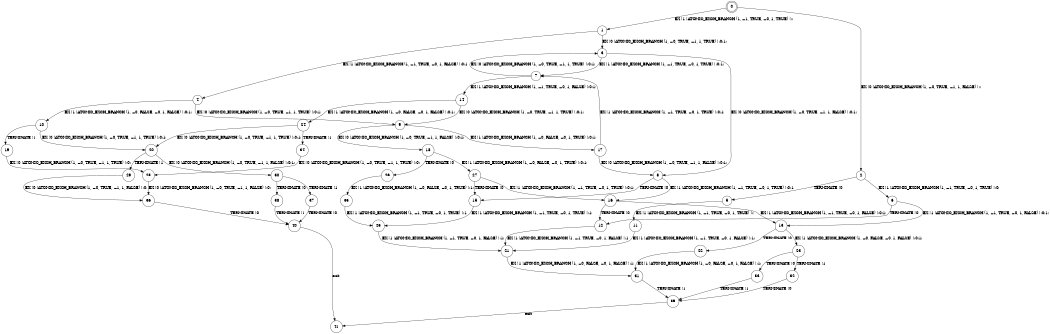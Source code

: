 digraph BCG {
size = "7, 10.5";
center = TRUE;
node [shape = circle];
0 [peripheries = 2];
0 -> 1 [label = "EX !1 !ATOMIC_EXCH_BRANCH (1, +1, TRUE, +0, 1, TRUE) !::"];
0 -> 2 [label = "EX !0 !ATOMIC_EXCH_BRANCH (1, +0, TRUE, +1, 1, FALSE) !::"];
1 -> 3 [label = "EX !0 !ATOMIC_EXCH_BRANCH (1, +0, TRUE, +1, 1, TRUE) !:0:1:"];
1 -> 4 [label = "EX !1 !ATOMIC_EXCH_BRANCH (1, +1, TRUE, +0, 1, FALSE) !:0:1:"];
2 -> 5 [label = "TERMINATE !0"];
2 -> 6 [label = "EX !1 !ATOMIC_EXCH_BRANCH (1, +1, TRUE, +0, 1, TRUE) !:0:"];
3 -> 7 [label = "EX !1 !ATOMIC_EXCH_BRANCH (1, +1, TRUE, +0, 1, TRUE) !:0:1:"];
3 -> 8 [label = "EX !0 !ATOMIC_EXCH_BRANCH (1, +0, TRUE, +1, 1, FALSE) !:0:1:"];
4 -> 9 [label = "EX !0 !ATOMIC_EXCH_BRANCH (1, +0, TRUE, +1, 1, TRUE) !:0:1:"];
4 -> 10 [label = "EX !1 !ATOMIC_EXCH_BRANCH (1, +0, FALSE, +0, 1, FALSE) !:0:1:"];
5 -> 11 [label = "EX !1 !ATOMIC_EXCH_BRANCH (1, +1, TRUE, +0, 1, TRUE) !::"];
6 -> 12 [label = "TERMINATE !0"];
6 -> 13 [label = "EX !1 !ATOMIC_EXCH_BRANCH (1, +1, TRUE, +0, 1, FALSE) !:0:1:"];
7 -> 14 [label = "EX !1 !ATOMIC_EXCH_BRANCH (1, +1, TRUE, +0, 1, FALSE) !:0:1:"];
7 -> 3 [label = "EX !0 !ATOMIC_EXCH_BRANCH (1, +0, TRUE, +1, 1, TRUE) !:0:1:"];
8 -> 15 [label = "TERMINATE !0"];
8 -> 16 [label = "EX !1 !ATOMIC_EXCH_BRANCH (1, +1, TRUE, +0, 1, TRUE) !:0:1:"];
9 -> 17 [label = "EX !1 !ATOMIC_EXCH_BRANCH (1, +0, FALSE, +0, 1, TRUE) !:0:1:"];
9 -> 18 [label = "EX !0 !ATOMIC_EXCH_BRANCH (1, +0, TRUE, +1, 1, FALSE) !:0:1:"];
10 -> 19 [label = "TERMINATE !1"];
10 -> 20 [label = "EX !0 !ATOMIC_EXCH_BRANCH (1, +0, TRUE, +1, 1, TRUE) !:0:1:"];
11 -> 21 [label = "EX !1 !ATOMIC_EXCH_BRANCH (1, +1, TRUE, +0, 1, FALSE) !:1:"];
12 -> 21 [label = "EX !1 !ATOMIC_EXCH_BRANCH (1, +1, TRUE, +0, 1, FALSE) !:1:"];
13 -> 22 [label = "TERMINATE !0"];
13 -> 23 [label = "EX !1 !ATOMIC_EXCH_BRANCH (1, +0, FALSE, +0, 1, FALSE) !:0:1:"];
14 -> 24 [label = "EX !1 !ATOMIC_EXCH_BRANCH (1, +0, FALSE, +0, 1, FALSE) !:0:1:"];
14 -> 9 [label = "EX !0 !ATOMIC_EXCH_BRANCH (1, +0, TRUE, +1, 1, TRUE) !:0:1:"];
15 -> 25 [label = "EX !1 !ATOMIC_EXCH_BRANCH (1, +1, TRUE, +0, 1, TRUE) !:1:"];
16 -> 12 [label = "TERMINATE !0"];
16 -> 13 [label = "EX !1 !ATOMIC_EXCH_BRANCH (1, +1, TRUE, +0, 1, FALSE) !:0:1:"];
17 -> 7 [label = "EX !1 !ATOMIC_EXCH_BRANCH (1, +1, TRUE, +0, 1, TRUE) !:0:1:"];
17 -> 8 [label = "EX !0 !ATOMIC_EXCH_BRANCH (1, +0, TRUE, +1, 1, FALSE) !:0:1:"];
18 -> 26 [label = "TERMINATE !0"];
18 -> 27 [label = "EX !1 !ATOMIC_EXCH_BRANCH (1, +0, FALSE, +0, 1, TRUE) !:0:1:"];
19 -> 28 [label = "EX !0 !ATOMIC_EXCH_BRANCH (1, +0, TRUE, +1, 1, TRUE) !:0:"];
20 -> 29 [label = "TERMINATE !1"];
20 -> 30 [label = "EX !0 !ATOMIC_EXCH_BRANCH (1, +0, TRUE, +1, 1, FALSE) !:0:1:"];
21 -> 31 [label = "EX !1 !ATOMIC_EXCH_BRANCH (1, +0, FALSE, +0, 1, FALSE) !:1:"];
22 -> 31 [label = "EX !1 !ATOMIC_EXCH_BRANCH (1, +0, FALSE, +0, 1, FALSE) !:1:"];
23 -> 32 [label = "TERMINATE !1"];
23 -> 33 [label = "TERMINATE !0"];
24 -> 34 [label = "TERMINATE !1"];
24 -> 20 [label = "EX !0 !ATOMIC_EXCH_BRANCH (1, +0, TRUE, +1, 1, TRUE) !:0:1:"];
25 -> 21 [label = "EX !1 !ATOMIC_EXCH_BRANCH (1, +1, TRUE, +0, 1, FALSE) !:1:"];
26 -> 35 [label = "EX !1 !ATOMIC_EXCH_BRANCH (1, +0, FALSE, +0, 1, TRUE) !:1:"];
27 -> 15 [label = "TERMINATE !0"];
27 -> 16 [label = "EX !1 !ATOMIC_EXCH_BRANCH (1, +1, TRUE, +0, 1, TRUE) !:0:1:"];
28 -> 36 [label = "EX !0 !ATOMIC_EXCH_BRANCH (1, +0, TRUE, +1, 1, FALSE) !:0:"];
29 -> 36 [label = "EX !0 !ATOMIC_EXCH_BRANCH (1, +0, TRUE, +1, 1, FALSE) !:0:"];
30 -> 37 [label = "TERMINATE !1"];
30 -> 38 [label = "TERMINATE !0"];
31 -> 39 [label = "TERMINATE !1"];
32 -> 39 [label = "TERMINATE !0"];
33 -> 39 [label = "TERMINATE !1"];
34 -> 28 [label = "EX !0 !ATOMIC_EXCH_BRANCH (1, +0, TRUE, +1, 1, TRUE) !:0:"];
35 -> 25 [label = "EX !1 !ATOMIC_EXCH_BRANCH (1, +1, TRUE, +0, 1, TRUE) !:1:"];
36 -> 40 [label = "TERMINATE !0"];
37 -> 40 [label = "TERMINATE !0"];
38 -> 40 [label = "TERMINATE !1"];
39 -> 41 [label = "exit"];
40 -> 41 [label = "exit"];
}
